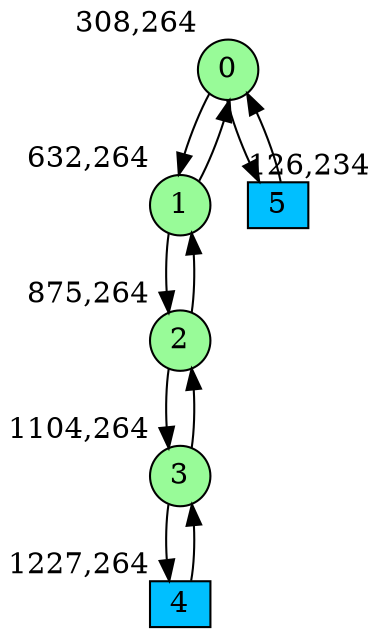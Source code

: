 digraph G {
graph [bgcolor=white]
node [shape=circle, style = filled, fillcolor=white,fixedsize=true, width=0.4, height=0.3 ]
0[xlabel="308,264", pos = "2.84375,0!", fillcolor=palegreen ];
1[xlabel="632,264", pos = "7.90625,0!", fillcolor=palegreen ];
2[xlabel="875,264", pos = "11.7031,0!", fillcolor=palegreen ];
3[xlabel="1104,264", pos = "15.2813,0!", fillcolor=palegreen ];
4[xlabel="1227,264", pos = "17.2031,0!", fillcolor=deepskyblue, shape=box ];
5[xlabel="126,234", pos = "0,0.46875!", fillcolor=deepskyblue, shape=box ];
0->1 ;
0->5 ;
1->0 ;
1->2 ;
2->1 ;
2->3 ;
3->2 ;
3->4 ;
4->3 ;
5->0 ;
}

